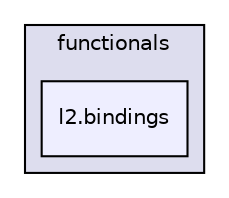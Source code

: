 digraph "l2.bindings" {
  compound=true
  node [ fontsize="10", fontname="Helvetica"];
  edge [ labelfontsize="10", labelfontname="Helvetica"];
  subgraph clusterdir_b88ba22195be87413f0714aa36685cef {
    graph [ bgcolor="#ddddee", pencolor="black", label="functionals" fontname="Helvetica", fontsize="10", URL="dir_b88ba22195be87413f0714aa36685cef.html"]
  dir_f745c5f418737ebac97af2a9e20b390f [shape=box, label="l2.bindings", style="filled", fillcolor="#eeeeff", pencolor="black", URL="dir_f745c5f418737ebac97af2a9e20b390f.html"];
  }
}
